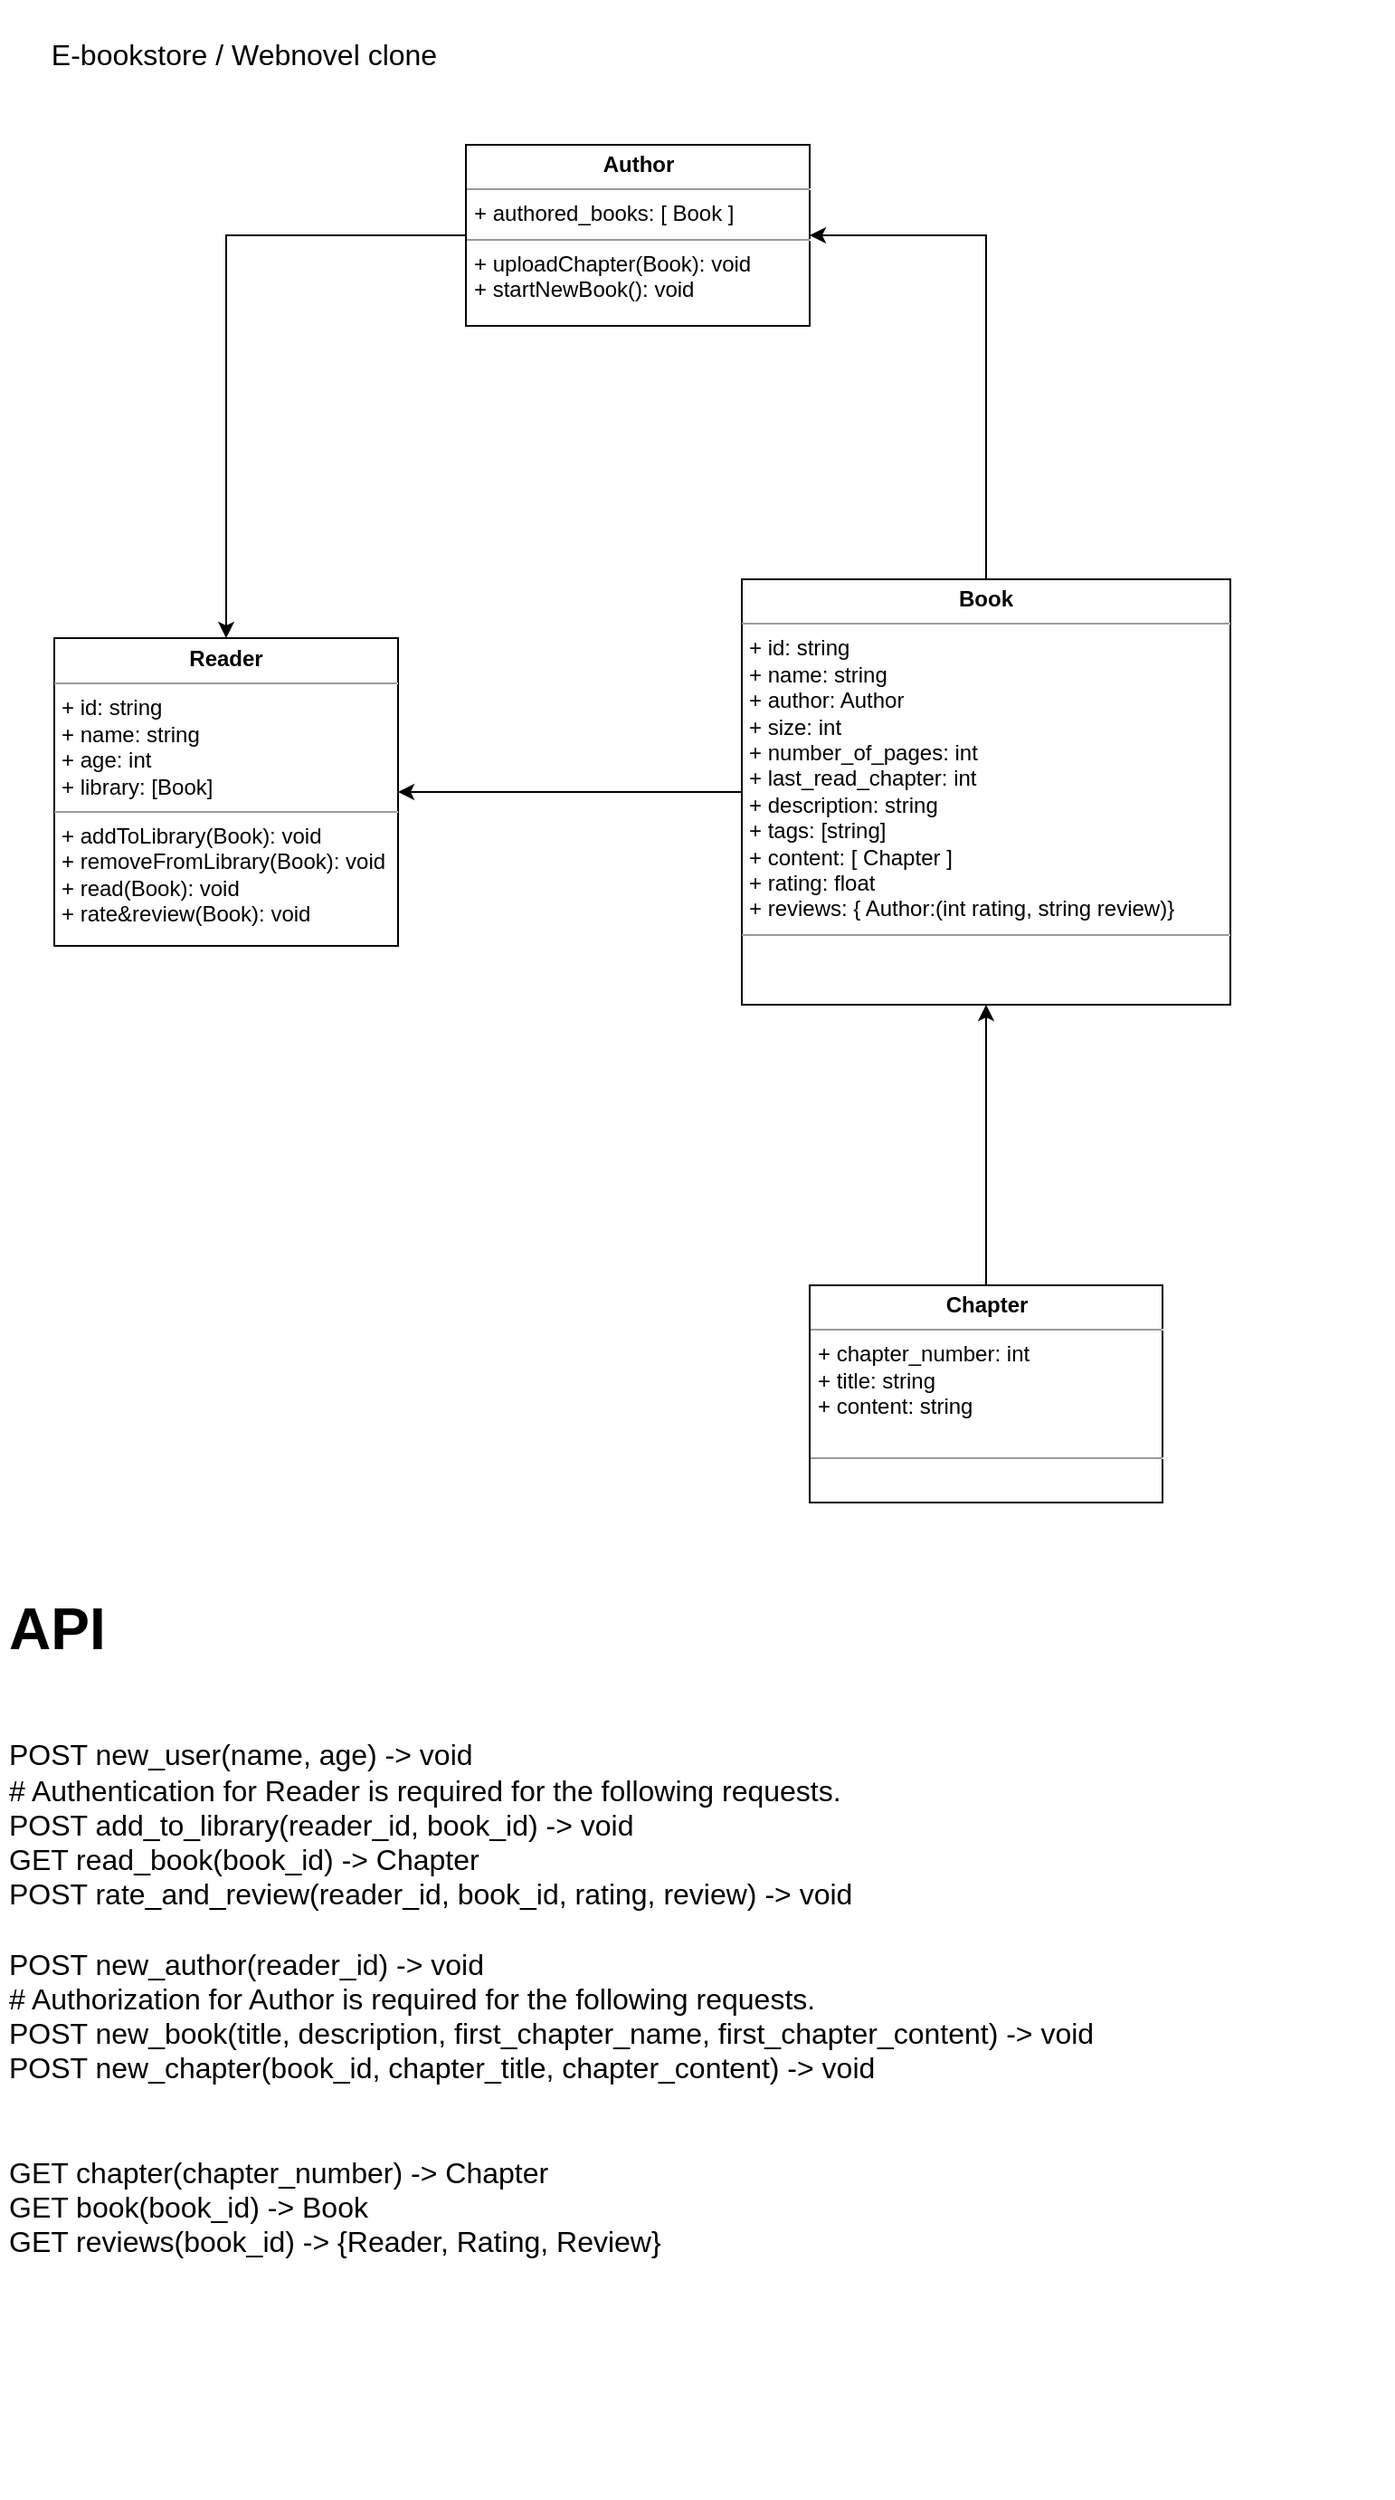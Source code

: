 <mxfile version="21.1.1" type="github">
  <diagram name="Page-1" id="EpTIC0iN0pevn_OFVpbt">
    <mxGraphModel dx="993" dy="456" grid="1" gridSize="10" guides="1" tooltips="1" connect="1" arrows="1" fold="1" page="1" pageScale="1" pageWidth="850" pageHeight="1100" math="0" shadow="0">
      <root>
        <mxCell id="0" />
        <mxCell id="1" parent="0" />
        <mxCell id="3I-7uhJEdG1x_DePBXYu-4" value="&lt;p style=&quot;margin:0px;margin-top:4px;text-align:center;&quot;&gt;&lt;b&gt;Reader&lt;/b&gt;&lt;/p&gt;&lt;hr size=&quot;1&quot;&gt;&lt;p style=&quot;margin:0px;margin-left:4px;&quot;&gt;+ id: string&lt;/p&gt;&lt;p style=&quot;margin:0px;margin-left:4px;&quot;&gt;+ name: string&lt;/p&gt;&lt;p style=&quot;margin:0px;margin-left:4px;&quot;&gt;+ age: int&lt;/p&gt;&lt;p style=&quot;margin:0px;margin-left:4px;&quot;&gt;+ library: [Book]&lt;/p&gt;&lt;hr size=&quot;1&quot;&gt;&lt;p style=&quot;margin:0px;margin-left:4px;&quot;&gt;+ addToLibrary(Book): void&lt;/p&gt;&lt;p style=&quot;margin:0px;margin-left:4px;&quot;&gt;+ removeFromLibrary(Book): void&lt;/p&gt;&lt;p style=&quot;margin:0px;margin-left:4px;&quot;&gt;+ read(Book): void&lt;/p&gt;&lt;p style=&quot;margin:0px;margin-left:4px;&quot;&gt;+ rate&amp;amp;review(Book): void&lt;/p&gt;" style="verticalAlign=top;align=left;overflow=fill;fontSize=12;fontFamily=Helvetica;html=1;whiteSpace=wrap;" vertex="1" parent="1">
          <mxGeometry x="70" y="382.5" width="190" height="170" as="geometry" />
        </mxCell>
        <mxCell id="3I-7uhJEdG1x_DePBXYu-12" style="edgeStyle=orthogonalEdgeStyle;rounded=0;orthogonalLoop=1;jettySize=auto;html=1;exitX=0;exitY=0.5;exitDx=0;exitDy=0;" edge="1" parent="1" source="3I-7uhJEdG1x_DePBXYu-5" target="3I-7uhJEdG1x_DePBXYu-4">
          <mxGeometry relative="1" as="geometry" />
        </mxCell>
        <mxCell id="3I-7uhJEdG1x_DePBXYu-15" style="edgeStyle=orthogonalEdgeStyle;rounded=0;orthogonalLoop=1;jettySize=auto;html=1;entryX=1;entryY=0.5;entryDx=0;entryDy=0;" edge="1" parent="1" source="3I-7uhJEdG1x_DePBXYu-5" target="3I-7uhJEdG1x_DePBXYu-7">
          <mxGeometry relative="1" as="geometry" />
        </mxCell>
        <mxCell id="3I-7uhJEdG1x_DePBXYu-5" value="&lt;p style=&quot;margin:0px;margin-top:4px;text-align:center;&quot;&gt;&lt;b&gt;Book&lt;/b&gt;&lt;/p&gt;&lt;hr size=&quot;1&quot;&gt;&lt;p style=&quot;margin:0px;margin-left:4px;&quot;&gt;+ id: string&lt;/p&gt;&lt;p style=&quot;margin:0px;margin-left:4px;&quot;&gt;+ name: string&lt;/p&gt;&lt;p style=&quot;margin:0px;margin-left:4px;&quot;&gt;+ author: Author&lt;/p&gt;&lt;p style=&quot;margin:0px;margin-left:4px;&quot;&gt;+ size: int&lt;/p&gt;&lt;p style=&quot;margin:0px;margin-left:4px;&quot;&gt;+ number_of_pages: int&lt;/p&gt;&lt;p style=&quot;margin:0px;margin-left:4px;&quot;&gt;+ last_read_chapter: int&lt;/p&gt;&lt;p style=&quot;margin:0px;margin-left:4px;&quot;&gt;+ description: string&lt;/p&gt;&lt;p style=&quot;margin:0px;margin-left:4px;&quot;&gt;+ tags: [string]&lt;/p&gt;&lt;p style=&quot;margin:0px;margin-left:4px;&quot;&gt;+ content: [ Chapter ]&lt;/p&gt;&lt;p style=&quot;margin:0px;margin-left:4px;&quot;&gt;+ rating: float&lt;/p&gt;&lt;p style=&quot;margin:0px;margin-left:4px;&quot;&gt;+ reviews: { Author:(int rating, string review)}&lt;/p&gt;&lt;hr size=&quot;1&quot;&gt;&lt;p style=&quot;margin:0px;margin-left:4px;&quot;&gt;&lt;br&gt;&lt;/p&gt;" style="verticalAlign=top;align=left;overflow=fill;fontSize=12;fontFamily=Helvetica;html=1;whiteSpace=wrap;" vertex="1" parent="1">
          <mxGeometry x="450" y="350" width="270" height="235" as="geometry" />
        </mxCell>
        <mxCell id="3I-7uhJEdG1x_DePBXYu-16" style="edgeStyle=orthogonalEdgeStyle;rounded=0;orthogonalLoop=1;jettySize=auto;html=1;entryX=0.5;entryY=1;entryDx=0;entryDy=0;" edge="1" parent="1" source="3I-7uhJEdG1x_DePBXYu-6" target="3I-7uhJEdG1x_DePBXYu-5">
          <mxGeometry relative="1" as="geometry" />
        </mxCell>
        <mxCell id="3I-7uhJEdG1x_DePBXYu-6" value="&lt;p style=&quot;margin:0px;margin-top:4px;text-align:center;&quot;&gt;&lt;b&gt;Chapter&lt;/b&gt;&lt;/p&gt;&lt;hr size=&quot;1&quot;&gt;&lt;p style=&quot;margin:0px;margin-left:4px;&quot;&gt;+ chapter_number: int&lt;/p&gt;&lt;p style=&quot;margin:0px;margin-left:4px;&quot;&gt;+ title: string&lt;/p&gt;&lt;p style=&quot;margin:0px;margin-left:4px;&quot;&gt;+ content: string&lt;/p&gt;&lt;p style=&quot;margin:0px;margin-left:4px;&quot;&gt;&lt;br&gt;&lt;/p&gt;&lt;hr size=&quot;1&quot;&gt;&lt;p style=&quot;margin:0px;margin-left:4px;&quot;&gt;&lt;br&gt;&lt;/p&gt;" style="verticalAlign=top;align=left;overflow=fill;fontSize=12;fontFamily=Helvetica;html=1;whiteSpace=wrap;" vertex="1" parent="1">
          <mxGeometry x="487.5" y="740" width="195" height="120" as="geometry" />
        </mxCell>
        <mxCell id="3I-7uhJEdG1x_DePBXYu-11" style="edgeStyle=orthogonalEdgeStyle;rounded=0;orthogonalLoop=1;jettySize=auto;html=1;entryX=0.5;entryY=0;entryDx=0;entryDy=0;" edge="1" parent="1" source="3I-7uhJEdG1x_DePBXYu-7" target="3I-7uhJEdG1x_DePBXYu-4">
          <mxGeometry relative="1" as="geometry" />
        </mxCell>
        <mxCell id="3I-7uhJEdG1x_DePBXYu-7" value="&lt;p style=&quot;margin:0px;margin-top:4px;text-align:center;&quot;&gt;&lt;b&gt;Author&lt;/b&gt;&lt;/p&gt;&lt;hr size=&quot;1&quot;&gt;&lt;p style=&quot;margin:0px;margin-left:4px;&quot;&gt;&lt;span style=&quot;background-color: initial;&quot;&gt;+ authored_books: [ Book ]&lt;/span&gt;&lt;br&gt;&lt;/p&gt;&lt;hr size=&quot;1&quot;&gt;&lt;p style=&quot;margin:0px;margin-left:4px;&quot;&gt;+ uploadChapter(Book): void&amp;nbsp;&lt;/p&gt;&lt;p style=&quot;margin:0px;margin-left:4px;&quot;&gt;+ startNewBook(): void&lt;/p&gt;" style="verticalAlign=top;align=left;overflow=fill;fontSize=12;fontFamily=Helvetica;html=1;whiteSpace=wrap;" vertex="1" parent="1">
          <mxGeometry x="297.5" y="110" width="190" height="100" as="geometry" />
        </mxCell>
        <mxCell id="3I-7uhJEdG1x_DePBXYu-22" value="E-bookstore / Webnovel clone" style="text;html=1;strokeColor=none;fillColor=none;align=center;verticalAlign=middle;whiteSpace=wrap;rounded=0;fontSize=16;" vertex="1" parent="1">
          <mxGeometry x="50" y="30" width="250" height="60" as="geometry" />
        </mxCell>
        <mxCell id="3I-7uhJEdG1x_DePBXYu-24" value="&lt;h1&gt;API&lt;/h1&gt;&lt;div&gt;&lt;br&gt;&lt;/div&gt;&lt;div&gt;&lt;div&gt;POST new_user(name, age) -&amp;gt; void&lt;/div&gt;&lt;/div&gt;&lt;div&gt;# Authentication for Reader is required for the following requests.&lt;/div&gt;&lt;div&gt;&lt;span style=&quot;background-color: initial;&quot;&gt;POST add_to_library(reader_id, book_id) -&amp;gt; void&lt;/span&gt;&lt;br&gt;&lt;/div&gt;&lt;div&gt;GET read_book(book_id) -&amp;gt; Chapter&lt;/div&gt;&lt;div&gt;POST rate_and_review(reader_id, book_id, rating, review) -&amp;gt; void&lt;/div&gt;&lt;div&gt;&lt;br&gt;&lt;/div&gt;&lt;div&gt;&lt;div&gt;POST new_author(reader_id) -&amp;gt; void&lt;/div&gt;&lt;/div&gt;&lt;div&gt;# Authorization for Author is required for the following requests.&lt;/div&gt;&lt;div&gt;&lt;span style=&quot;background-color: initial;&quot;&gt;POST new_book(title, description, first_chapter_name, first_chapter_content) -&amp;gt; void&lt;/span&gt;&lt;br&gt;&lt;/div&gt;&lt;div&gt;POST new_chapter(book_id, chapter_title, chapter_content) -&amp;gt; void&lt;/div&gt;&lt;div&gt;&lt;br&gt;&lt;/div&gt;&lt;div&gt;&lt;br&gt;&lt;/div&gt;&lt;div&gt;GET chapter(chapter_number) -&amp;gt; Chapter&lt;/div&gt;&lt;div&gt;GET book(book_id) -&amp;gt; Book&lt;/div&gt;&lt;div&gt;GET reviews(book_id) -&amp;gt; {Reader, Rating, Review}&lt;/div&gt;&lt;div&gt;&lt;br&gt;&lt;/div&gt;&lt;div&gt;&lt;br&gt;&lt;/div&gt;&lt;div&gt;&lt;br&gt;&lt;/div&gt;&lt;div&gt;&lt;br&gt;&lt;/div&gt;&lt;div&gt;&lt;br&gt;&lt;/div&gt;&lt;div&gt;&lt;br&gt;&lt;/div&gt;&lt;div&gt;&lt;br&gt;&lt;/div&gt;&lt;div&gt;&lt;br&gt;&lt;/div&gt;&lt;div&gt;&lt;br&gt;&lt;/div&gt;&lt;div&gt;&lt;br&gt;&lt;/div&gt;&lt;div&gt;&lt;br&gt;&lt;/div&gt;" style="text;html=1;strokeColor=none;fillColor=none;spacing=5;spacingTop=-20;whiteSpace=wrap;overflow=hidden;rounded=0;fontSize=16;" vertex="1" parent="1">
          <mxGeometry x="40" y="900" width="770" height="510" as="geometry" />
        </mxCell>
      </root>
    </mxGraphModel>
  </diagram>
</mxfile>
